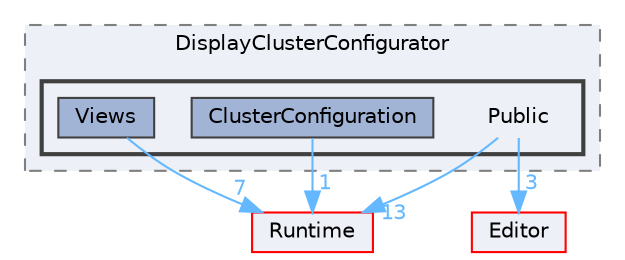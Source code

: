 digraph "Public"
{
 // INTERACTIVE_SVG=YES
 // LATEX_PDF_SIZE
  bgcolor="transparent";
  edge [fontname=Helvetica,fontsize=10,labelfontname=Helvetica,labelfontsize=10];
  node [fontname=Helvetica,fontsize=10,shape=box,height=0.2,width=0.4];
  compound=true
  subgraph clusterdir_273bd68597cd91b8afaf0cdb4c057e76 {
    graph [ bgcolor="#edf0f7", pencolor="grey50", label="DisplayClusterConfigurator", fontname=Helvetica,fontsize=10 style="filled,dashed", URL="dir_273bd68597cd91b8afaf0cdb4c057e76.html",tooltip=""]
  subgraph clusterdir_9b2c43184c2c898e41a81135297ee75d {
    graph [ bgcolor="#edf0f7", pencolor="grey25", label="", fontname=Helvetica,fontsize=10 style="filled,bold", URL="dir_9b2c43184c2c898e41a81135297ee75d.html",tooltip=""]
    dir_9b2c43184c2c898e41a81135297ee75d [shape=plaintext, label="Public"];
  dir_277cd64138a500d9e9cf5b11c1446059 [label="ClusterConfiguration", fillcolor="#a2b4d6", color="grey25", style="filled", URL="dir_277cd64138a500d9e9cf5b11c1446059.html",tooltip=""];
  dir_3eb5990364da29ecf44a9a045d460e58 [label="Views", fillcolor="#a2b4d6", color="grey25", style="filled", URL="dir_3eb5990364da29ecf44a9a045d460e58.html",tooltip=""];
  }
  }
  dir_7536b172fbd480bfd146a1b1acd6856b [label="Runtime", fillcolor="#edf0f7", color="red", style="filled", URL="dir_7536b172fbd480bfd146a1b1acd6856b.html",tooltip=""];
  dir_b26507eead720464ba2ac6bbc6dcec5f [label="Editor", fillcolor="#edf0f7", color="red", style="filled", URL="dir_b26507eead720464ba2ac6bbc6dcec5f.html",tooltip=""];
  dir_9b2c43184c2c898e41a81135297ee75d->dir_7536b172fbd480bfd146a1b1acd6856b [headlabel="13", labeldistance=1.5 headhref="dir_000883_000984.html" href="dir_000883_000984.html" color="steelblue1" fontcolor="steelblue1"];
  dir_9b2c43184c2c898e41a81135297ee75d->dir_b26507eead720464ba2ac6bbc6dcec5f [headlabel="3", labeldistance=1.5 headhref="dir_000883_000357.html" href="dir_000883_000357.html" color="steelblue1" fontcolor="steelblue1"];
  dir_277cd64138a500d9e9cf5b11c1446059->dir_7536b172fbd480bfd146a1b1acd6856b [headlabel="1", labeldistance=1.5 headhref="dir_000200_000984.html" href="dir_000200_000984.html" color="steelblue1" fontcolor="steelblue1"];
  dir_3eb5990364da29ecf44a9a045d460e58->dir_7536b172fbd480bfd146a1b1acd6856b [headlabel="7", labeldistance=1.5 headhref="dir_001257_000984.html" href="dir_001257_000984.html" color="steelblue1" fontcolor="steelblue1"];
}
